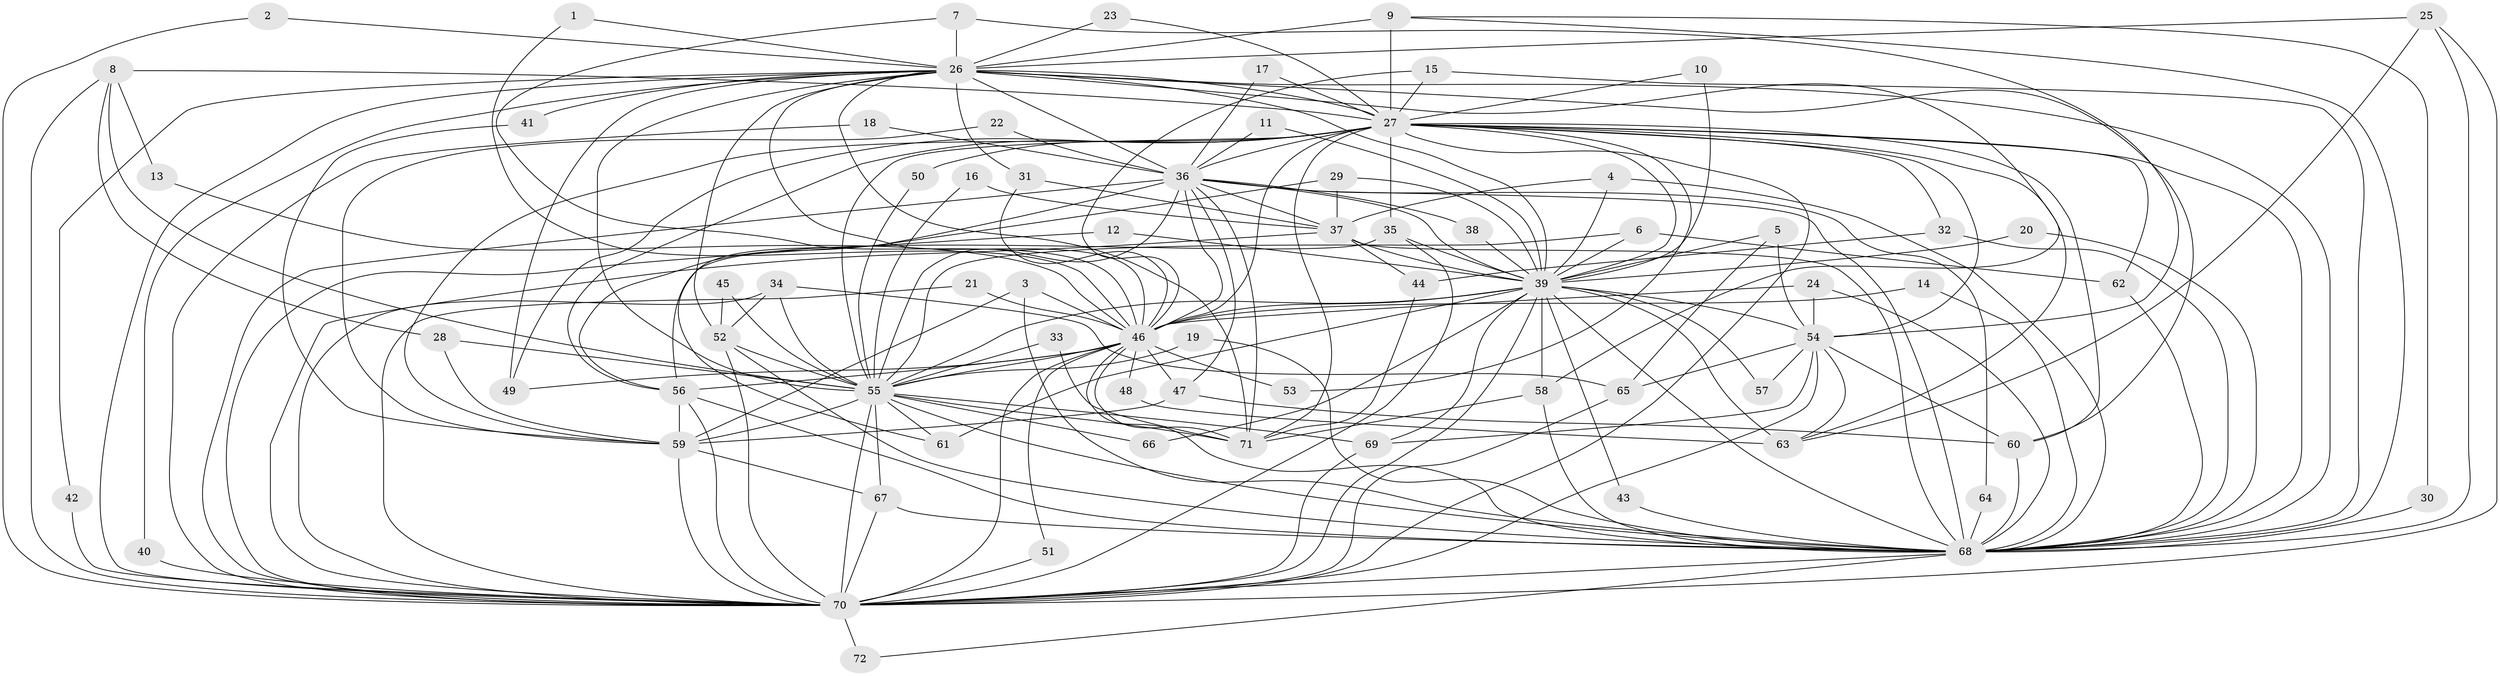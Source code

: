 // original degree distribution, {17: 0.006944444444444444, 35: 0.006944444444444444, 20: 0.006944444444444444, 22: 0.006944444444444444, 28: 0.013888888888888888, 23: 0.006944444444444444, 16: 0.006944444444444444, 25: 0.006944444444444444, 33: 0.006944444444444444, 2: 0.5347222222222222, 4: 0.06944444444444445, 5: 0.034722222222222224, 3: 0.24305555555555555, 8: 0.013888888888888888, 11: 0.006944444444444444, 7: 0.006944444444444444, 6: 0.013888888888888888, 9: 0.006944444444444444}
// Generated by graph-tools (version 1.1) at 2025/49/03/09/25 03:49:27]
// undirected, 72 vertices, 200 edges
graph export_dot {
graph [start="1"]
  node [color=gray90,style=filled];
  1;
  2;
  3;
  4;
  5;
  6;
  7;
  8;
  9;
  10;
  11;
  12;
  13;
  14;
  15;
  16;
  17;
  18;
  19;
  20;
  21;
  22;
  23;
  24;
  25;
  26;
  27;
  28;
  29;
  30;
  31;
  32;
  33;
  34;
  35;
  36;
  37;
  38;
  39;
  40;
  41;
  42;
  43;
  44;
  45;
  46;
  47;
  48;
  49;
  50;
  51;
  52;
  53;
  54;
  55;
  56;
  57;
  58;
  59;
  60;
  61;
  62;
  63;
  64;
  65;
  66;
  67;
  68;
  69;
  70;
  71;
  72;
  1 -- 26 [weight=1.0];
  1 -- 46 [weight=1.0];
  2 -- 26 [weight=1.0];
  2 -- 70 [weight=1.0];
  3 -- 46 [weight=1.0];
  3 -- 59 [weight=1.0];
  3 -- 68 [weight=1.0];
  4 -- 37 [weight=1.0];
  4 -- 39 [weight=1.0];
  4 -- 68 [weight=1.0];
  5 -- 39 [weight=1.0];
  5 -- 54 [weight=1.0];
  5 -- 65 [weight=1.0];
  6 -- 39 [weight=1.0];
  6 -- 55 [weight=1.0];
  6 -- 62 [weight=1.0];
  7 -- 26 [weight=1.0];
  7 -- 46 [weight=1.0];
  7 -- 54 [weight=1.0];
  8 -- 13 [weight=1.0];
  8 -- 27 [weight=1.0];
  8 -- 28 [weight=1.0];
  8 -- 55 [weight=1.0];
  8 -- 70 [weight=1.0];
  9 -- 26 [weight=2.0];
  9 -- 27 [weight=2.0];
  9 -- 30 [weight=1.0];
  9 -- 68 [weight=1.0];
  10 -- 27 [weight=1.0];
  10 -- 39 [weight=1.0];
  11 -- 36 [weight=1.0];
  11 -- 39 [weight=1.0];
  12 -- 39 [weight=1.0];
  12 -- 70 [weight=1.0];
  13 -- 46 [weight=1.0];
  14 -- 46 [weight=1.0];
  14 -- 68 [weight=1.0];
  15 -- 27 [weight=1.0];
  15 -- 46 [weight=1.0];
  15 -- 68 [weight=1.0];
  16 -- 37 [weight=1.0];
  16 -- 55 [weight=1.0];
  17 -- 27 [weight=1.0];
  17 -- 36 [weight=1.0];
  18 -- 36 [weight=1.0];
  18 -- 70 [weight=1.0];
  19 -- 55 [weight=1.0];
  19 -- 68 [weight=1.0];
  20 -- 39 [weight=1.0];
  20 -- 68 [weight=1.0];
  21 -- 46 [weight=1.0];
  21 -- 70 [weight=1.0];
  22 -- 36 [weight=1.0];
  22 -- 59 [weight=1.0];
  23 -- 26 [weight=1.0];
  23 -- 27 [weight=1.0];
  24 -- 46 [weight=1.0];
  24 -- 54 [weight=1.0];
  24 -- 68 [weight=1.0];
  25 -- 26 [weight=1.0];
  25 -- 63 [weight=1.0];
  25 -- 68 [weight=1.0];
  25 -- 70 [weight=1.0];
  26 -- 27 [weight=2.0];
  26 -- 31 [weight=1.0];
  26 -- 36 [weight=1.0];
  26 -- 39 [weight=1.0];
  26 -- 40 [weight=1.0];
  26 -- 41 [weight=1.0];
  26 -- 42 [weight=1.0];
  26 -- 46 [weight=1.0];
  26 -- 49 [weight=1.0];
  26 -- 52 [weight=1.0];
  26 -- 55 [weight=2.0];
  26 -- 58 [weight=1.0];
  26 -- 60 [weight=2.0];
  26 -- 68 [weight=2.0];
  26 -- 70 [weight=2.0];
  26 -- 71 [weight=1.0];
  27 -- 32 [weight=1.0];
  27 -- 35 [weight=1.0];
  27 -- 36 [weight=2.0];
  27 -- 39 [weight=3.0];
  27 -- 46 [weight=2.0];
  27 -- 49 [weight=1.0];
  27 -- 50 [weight=2.0];
  27 -- 53 [weight=1.0];
  27 -- 54 [weight=1.0];
  27 -- 55 [weight=4.0];
  27 -- 56 [weight=1.0];
  27 -- 59 [weight=1.0];
  27 -- 60 [weight=1.0];
  27 -- 62 [weight=2.0];
  27 -- 63 [weight=1.0];
  27 -- 68 [weight=3.0];
  27 -- 70 [weight=2.0];
  27 -- 71 [weight=1.0];
  28 -- 55 [weight=1.0];
  28 -- 59 [weight=1.0];
  29 -- 37 [weight=1.0];
  29 -- 39 [weight=1.0];
  29 -- 56 [weight=1.0];
  30 -- 68 [weight=1.0];
  31 -- 37 [weight=1.0];
  31 -- 46 [weight=1.0];
  32 -- 44 [weight=1.0];
  32 -- 68 [weight=1.0];
  33 -- 55 [weight=1.0];
  33 -- 71 [weight=1.0];
  34 -- 52 [weight=1.0];
  34 -- 55 [weight=2.0];
  34 -- 65 [weight=1.0];
  34 -- 70 [weight=1.0];
  35 -- 39 [weight=1.0];
  35 -- 56 [weight=1.0];
  35 -- 70 [weight=2.0];
  36 -- 37 [weight=1.0];
  36 -- 38 [weight=1.0];
  36 -- 39 [weight=3.0];
  36 -- 46 [weight=1.0];
  36 -- 47 [weight=1.0];
  36 -- 55 [weight=2.0];
  36 -- 61 [weight=1.0];
  36 -- 64 [weight=1.0];
  36 -- 68 [weight=1.0];
  36 -- 70 [weight=1.0];
  36 -- 71 [weight=1.0];
  37 -- 39 [weight=1.0];
  37 -- 44 [weight=1.0];
  37 -- 68 [weight=1.0];
  37 -- 70 [weight=1.0];
  38 -- 39 [weight=2.0];
  39 -- 43 [weight=1.0];
  39 -- 46 [weight=1.0];
  39 -- 54 [weight=1.0];
  39 -- 55 [weight=2.0];
  39 -- 57 [weight=1.0];
  39 -- 58 [weight=1.0];
  39 -- 61 [weight=1.0];
  39 -- 63 [weight=2.0];
  39 -- 66 [weight=1.0];
  39 -- 68 [weight=2.0];
  39 -- 69 [weight=1.0];
  39 -- 70 [weight=1.0];
  40 -- 70 [weight=1.0];
  41 -- 59 [weight=1.0];
  42 -- 70 [weight=1.0];
  43 -- 68 [weight=1.0];
  44 -- 71 [weight=1.0];
  45 -- 52 [weight=1.0];
  45 -- 55 [weight=1.0];
  46 -- 47 [weight=1.0];
  46 -- 48 [weight=1.0];
  46 -- 49 [weight=1.0];
  46 -- 51 [weight=1.0];
  46 -- 53 [weight=1.0];
  46 -- 55 [weight=2.0];
  46 -- 56 [weight=1.0];
  46 -- 68 [weight=1.0];
  46 -- 70 [weight=1.0];
  46 -- 71 [weight=1.0];
  47 -- 59 [weight=1.0];
  47 -- 60 [weight=1.0];
  48 -- 63 [weight=1.0];
  50 -- 55 [weight=1.0];
  51 -- 70 [weight=1.0];
  52 -- 55 [weight=1.0];
  52 -- 68 [weight=1.0];
  52 -- 70 [weight=1.0];
  54 -- 57 [weight=1.0];
  54 -- 60 [weight=1.0];
  54 -- 63 [weight=1.0];
  54 -- 65 [weight=1.0];
  54 -- 69 [weight=1.0];
  54 -- 70 [weight=1.0];
  55 -- 59 [weight=1.0];
  55 -- 61 [weight=1.0];
  55 -- 66 [weight=1.0];
  55 -- 67 [weight=1.0];
  55 -- 68 [weight=2.0];
  55 -- 69 [weight=2.0];
  55 -- 70 [weight=3.0];
  55 -- 71 [weight=1.0];
  56 -- 59 [weight=1.0];
  56 -- 68 [weight=1.0];
  56 -- 70 [weight=1.0];
  58 -- 68 [weight=2.0];
  58 -- 71 [weight=1.0];
  59 -- 67 [weight=1.0];
  59 -- 70 [weight=1.0];
  60 -- 68 [weight=1.0];
  62 -- 68 [weight=1.0];
  64 -- 68 [weight=1.0];
  65 -- 70 [weight=1.0];
  67 -- 68 [weight=1.0];
  67 -- 70 [weight=1.0];
  68 -- 70 [weight=1.0];
  68 -- 72 [weight=1.0];
  69 -- 70 [weight=1.0];
  70 -- 72 [weight=1.0];
}

